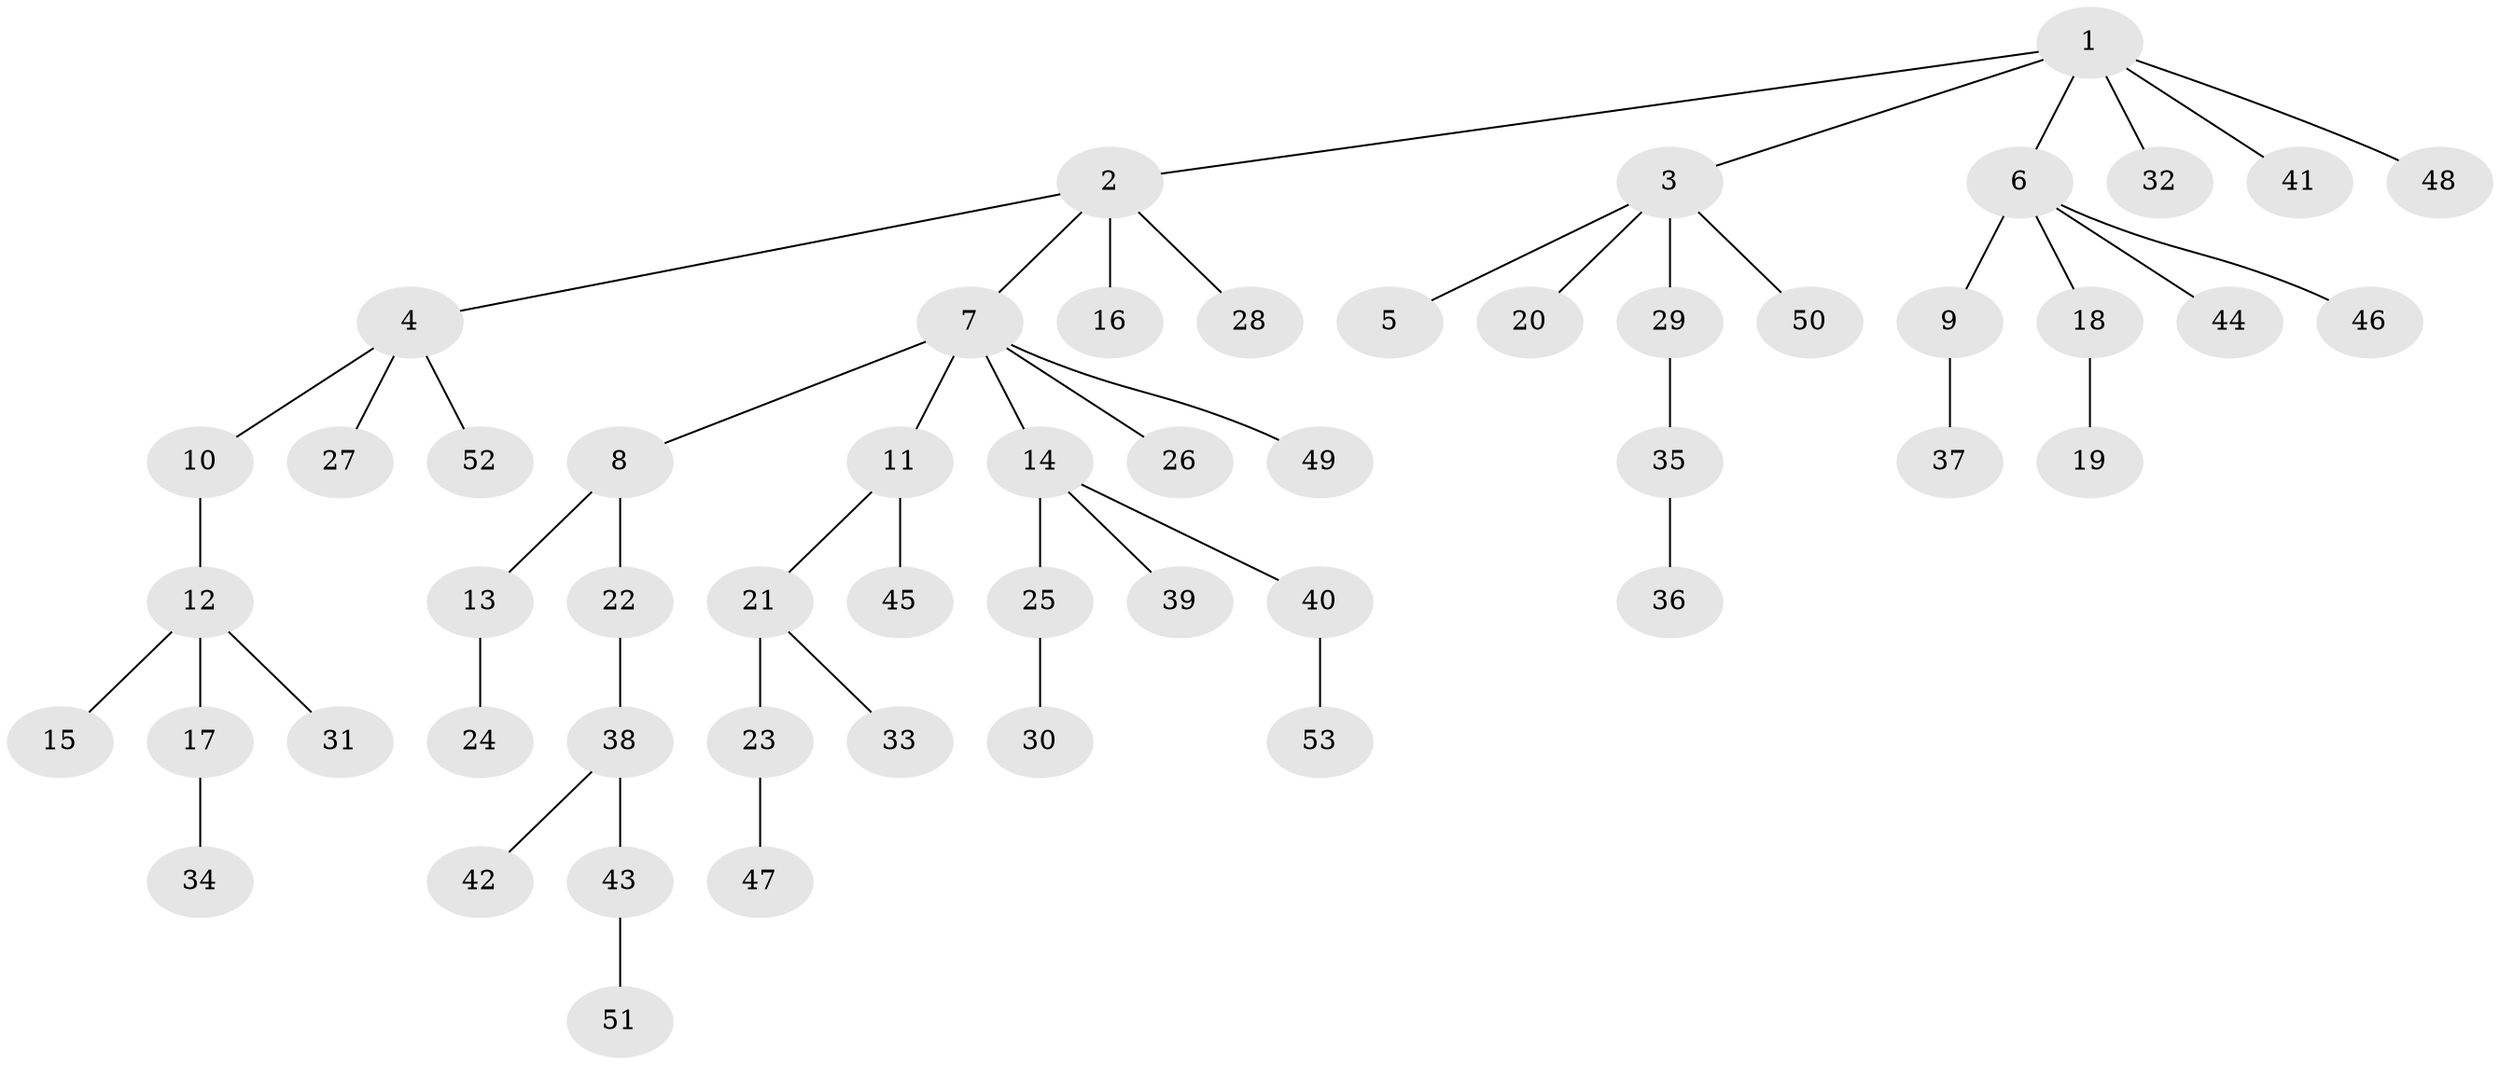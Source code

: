 // coarse degree distribution, {5: 0.0625, 4: 0.09375, 3: 0.09375, 1: 0.53125, 2: 0.21875}
// Generated by graph-tools (version 1.1) at 2025/52/03/04/25 22:52:02]
// undirected, 53 vertices, 52 edges
graph export_dot {
  node [color=gray90,style=filled];
  1;
  2;
  3;
  4;
  5;
  6;
  7;
  8;
  9;
  10;
  11;
  12;
  13;
  14;
  15;
  16;
  17;
  18;
  19;
  20;
  21;
  22;
  23;
  24;
  25;
  26;
  27;
  28;
  29;
  30;
  31;
  32;
  33;
  34;
  35;
  36;
  37;
  38;
  39;
  40;
  41;
  42;
  43;
  44;
  45;
  46;
  47;
  48;
  49;
  50;
  51;
  52;
  53;
  1 -- 2;
  1 -- 3;
  1 -- 6;
  1 -- 32;
  1 -- 41;
  1 -- 48;
  2 -- 4;
  2 -- 7;
  2 -- 16;
  2 -- 28;
  3 -- 5;
  3 -- 20;
  3 -- 29;
  3 -- 50;
  4 -- 10;
  4 -- 27;
  4 -- 52;
  6 -- 9;
  6 -- 18;
  6 -- 44;
  6 -- 46;
  7 -- 8;
  7 -- 11;
  7 -- 14;
  7 -- 26;
  7 -- 49;
  8 -- 13;
  8 -- 22;
  9 -- 37;
  10 -- 12;
  11 -- 21;
  11 -- 45;
  12 -- 15;
  12 -- 17;
  12 -- 31;
  13 -- 24;
  14 -- 25;
  14 -- 39;
  14 -- 40;
  17 -- 34;
  18 -- 19;
  21 -- 23;
  21 -- 33;
  22 -- 38;
  23 -- 47;
  25 -- 30;
  29 -- 35;
  35 -- 36;
  38 -- 42;
  38 -- 43;
  40 -- 53;
  43 -- 51;
}
